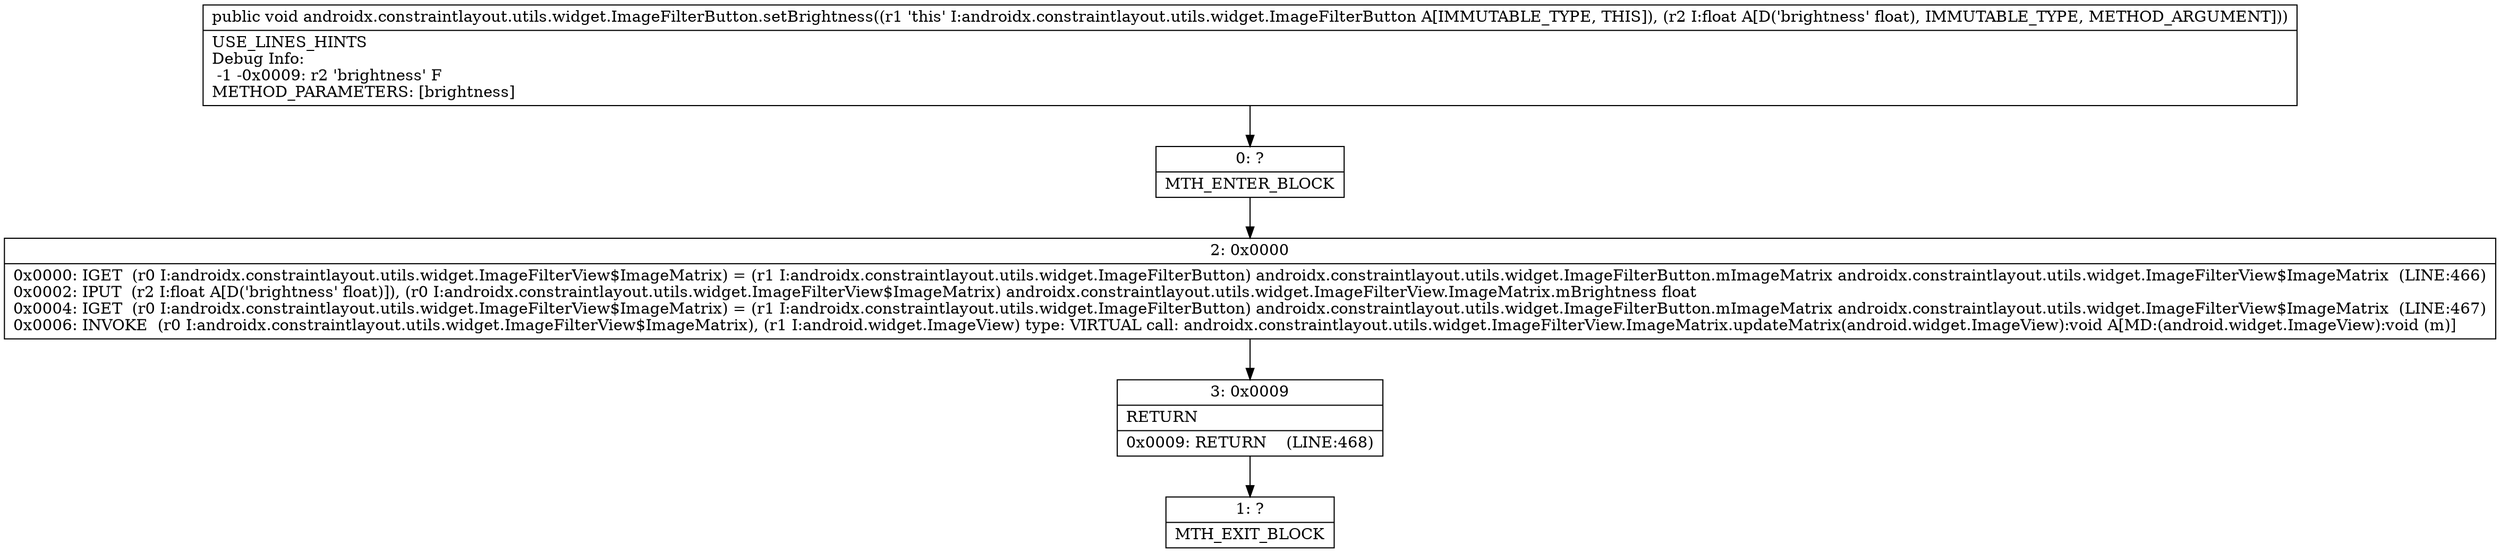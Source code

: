 digraph "CFG forandroidx.constraintlayout.utils.widget.ImageFilterButton.setBrightness(F)V" {
Node_0 [shape=record,label="{0\:\ ?|MTH_ENTER_BLOCK\l}"];
Node_2 [shape=record,label="{2\:\ 0x0000|0x0000: IGET  (r0 I:androidx.constraintlayout.utils.widget.ImageFilterView$ImageMatrix) = (r1 I:androidx.constraintlayout.utils.widget.ImageFilterButton) androidx.constraintlayout.utils.widget.ImageFilterButton.mImageMatrix androidx.constraintlayout.utils.widget.ImageFilterView$ImageMatrix  (LINE:466)\l0x0002: IPUT  (r2 I:float A[D('brightness' float)]), (r0 I:androidx.constraintlayout.utils.widget.ImageFilterView$ImageMatrix) androidx.constraintlayout.utils.widget.ImageFilterView.ImageMatrix.mBrightness float \l0x0004: IGET  (r0 I:androidx.constraintlayout.utils.widget.ImageFilterView$ImageMatrix) = (r1 I:androidx.constraintlayout.utils.widget.ImageFilterButton) androidx.constraintlayout.utils.widget.ImageFilterButton.mImageMatrix androidx.constraintlayout.utils.widget.ImageFilterView$ImageMatrix  (LINE:467)\l0x0006: INVOKE  (r0 I:androidx.constraintlayout.utils.widget.ImageFilterView$ImageMatrix), (r1 I:android.widget.ImageView) type: VIRTUAL call: androidx.constraintlayout.utils.widget.ImageFilterView.ImageMatrix.updateMatrix(android.widget.ImageView):void A[MD:(android.widget.ImageView):void (m)]\l}"];
Node_3 [shape=record,label="{3\:\ 0x0009|RETURN\l|0x0009: RETURN    (LINE:468)\l}"];
Node_1 [shape=record,label="{1\:\ ?|MTH_EXIT_BLOCK\l}"];
MethodNode[shape=record,label="{public void androidx.constraintlayout.utils.widget.ImageFilterButton.setBrightness((r1 'this' I:androidx.constraintlayout.utils.widget.ImageFilterButton A[IMMUTABLE_TYPE, THIS]), (r2 I:float A[D('brightness' float), IMMUTABLE_TYPE, METHOD_ARGUMENT]))  | USE_LINES_HINTS\lDebug Info:\l  \-1 \-0x0009: r2 'brightness' F\lMETHOD_PARAMETERS: [brightness]\l}"];
MethodNode -> Node_0;Node_0 -> Node_2;
Node_2 -> Node_3;
Node_3 -> Node_1;
}

